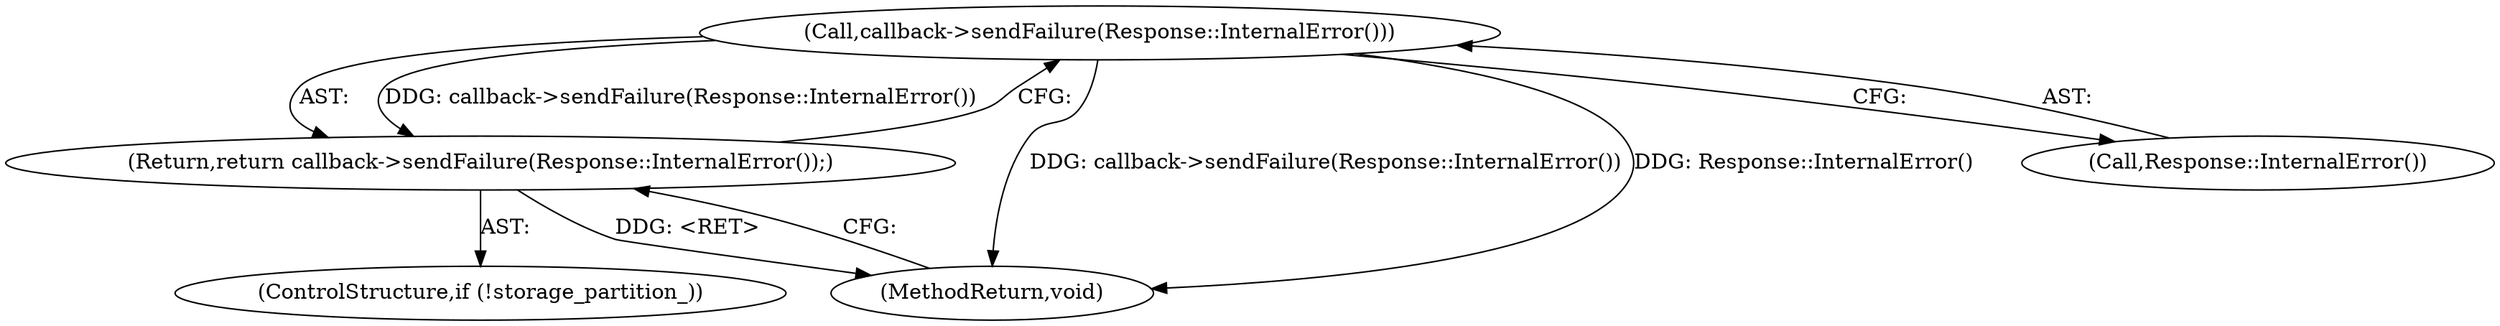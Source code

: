digraph "0_Chrome_3c8e4852477d5b1e2da877808c998dc57db9460f_32@API" {
"1000108" [label="(Call,callback->sendFailure(Response::InternalError()))"];
"1000107" [label="(Return,return callback->sendFailure(Response::InternalError());)"];
"1000137" [label="(MethodReturn,void)"];
"1000108" [label="(Call,callback->sendFailure(Response::InternalError()))"];
"1000109" [label="(Call,Response::InternalError())"];
"1000107" [label="(Return,return callback->sendFailure(Response::InternalError());)"];
"1000104" [label="(ControlStructure,if (!storage_partition_))"];
"1000108" -> "1000107"  [label="AST: "];
"1000108" -> "1000109"  [label="CFG: "];
"1000109" -> "1000108"  [label="AST: "];
"1000107" -> "1000108"  [label="CFG: "];
"1000108" -> "1000137"  [label="DDG: callback->sendFailure(Response::InternalError())"];
"1000108" -> "1000137"  [label="DDG: Response::InternalError()"];
"1000108" -> "1000107"  [label="DDG: callback->sendFailure(Response::InternalError())"];
"1000107" -> "1000104"  [label="AST: "];
"1000137" -> "1000107"  [label="CFG: "];
"1000107" -> "1000137"  [label="DDG: <RET>"];
}
